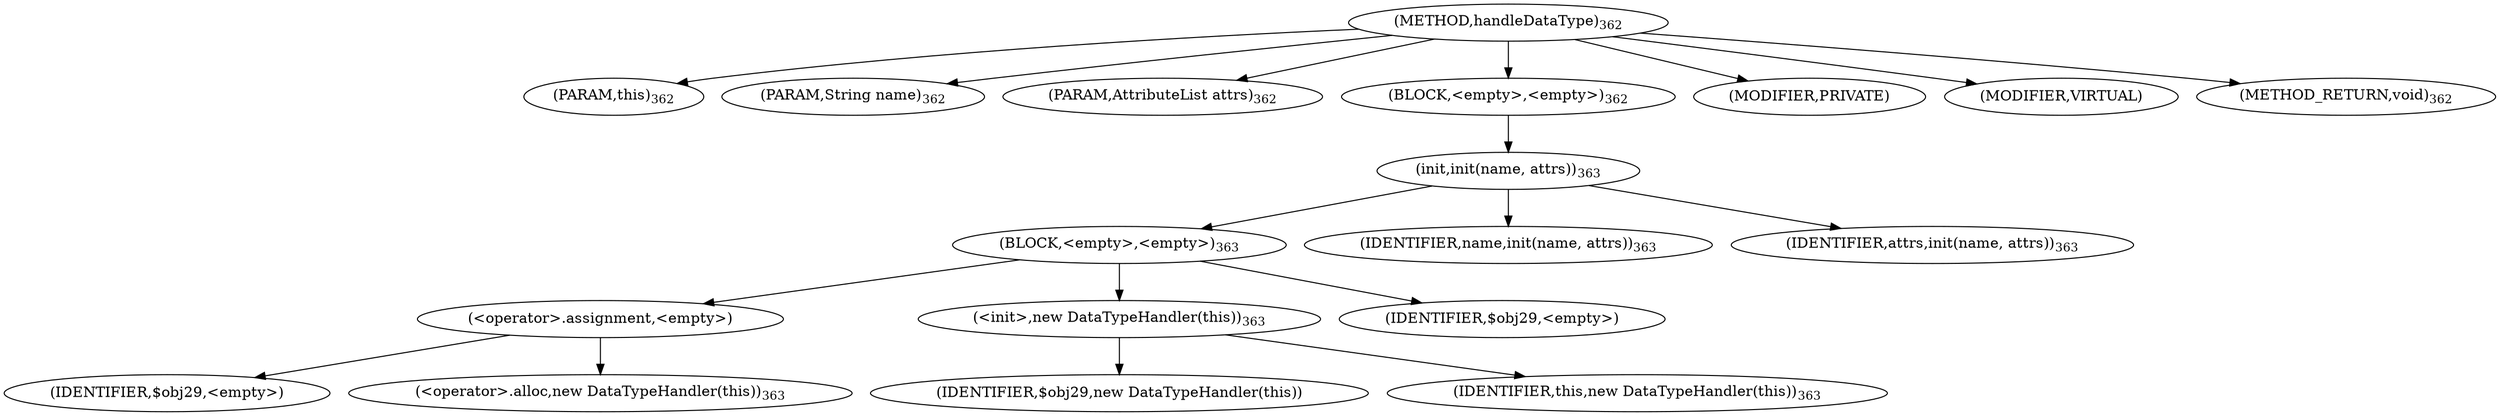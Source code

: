 digraph "handleDataType" {  
"1096" [label = <(METHOD,handleDataType)<SUB>362</SUB>> ]
"51" [label = <(PARAM,this)<SUB>362</SUB>> ]
"1097" [label = <(PARAM,String name)<SUB>362</SUB>> ]
"1098" [label = <(PARAM,AttributeList attrs)<SUB>362</SUB>> ]
"1099" [label = <(BLOCK,&lt;empty&gt;,&lt;empty&gt;)<SUB>362</SUB>> ]
"1100" [label = <(init,init(name, attrs))<SUB>363</SUB>> ]
"1101" [label = <(BLOCK,&lt;empty&gt;,&lt;empty&gt;)<SUB>363</SUB>> ]
"1102" [label = <(&lt;operator&gt;.assignment,&lt;empty&gt;)> ]
"1103" [label = <(IDENTIFIER,$obj29,&lt;empty&gt;)> ]
"1104" [label = <(&lt;operator&gt;.alloc,new DataTypeHandler(this))<SUB>363</SUB>> ]
"1105" [label = <(&lt;init&gt;,new DataTypeHandler(this))<SUB>363</SUB>> ]
"1106" [label = <(IDENTIFIER,$obj29,new DataTypeHandler(this))> ]
"50" [label = <(IDENTIFIER,this,new DataTypeHandler(this))<SUB>363</SUB>> ]
"1107" [label = <(IDENTIFIER,$obj29,&lt;empty&gt;)> ]
"1108" [label = <(IDENTIFIER,name,init(name, attrs))<SUB>363</SUB>> ]
"1109" [label = <(IDENTIFIER,attrs,init(name, attrs))<SUB>363</SUB>> ]
"1110" [label = <(MODIFIER,PRIVATE)> ]
"1111" [label = <(MODIFIER,VIRTUAL)> ]
"1112" [label = <(METHOD_RETURN,void)<SUB>362</SUB>> ]
  "1096" -> "51" 
  "1096" -> "1097" 
  "1096" -> "1098" 
  "1096" -> "1099" 
  "1096" -> "1110" 
  "1096" -> "1111" 
  "1096" -> "1112" 
  "1099" -> "1100" 
  "1100" -> "1101" 
  "1100" -> "1108" 
  "1100" -> "1109" 
  "1101" -> "1102" 
  "1101" -> "1105" 
  "1101" -> "1107" 
  "1102" -> "1103" 
  "1102" -> "1104" 
  "1105" -> "1106" 
  "1105" -> "50" 
}
